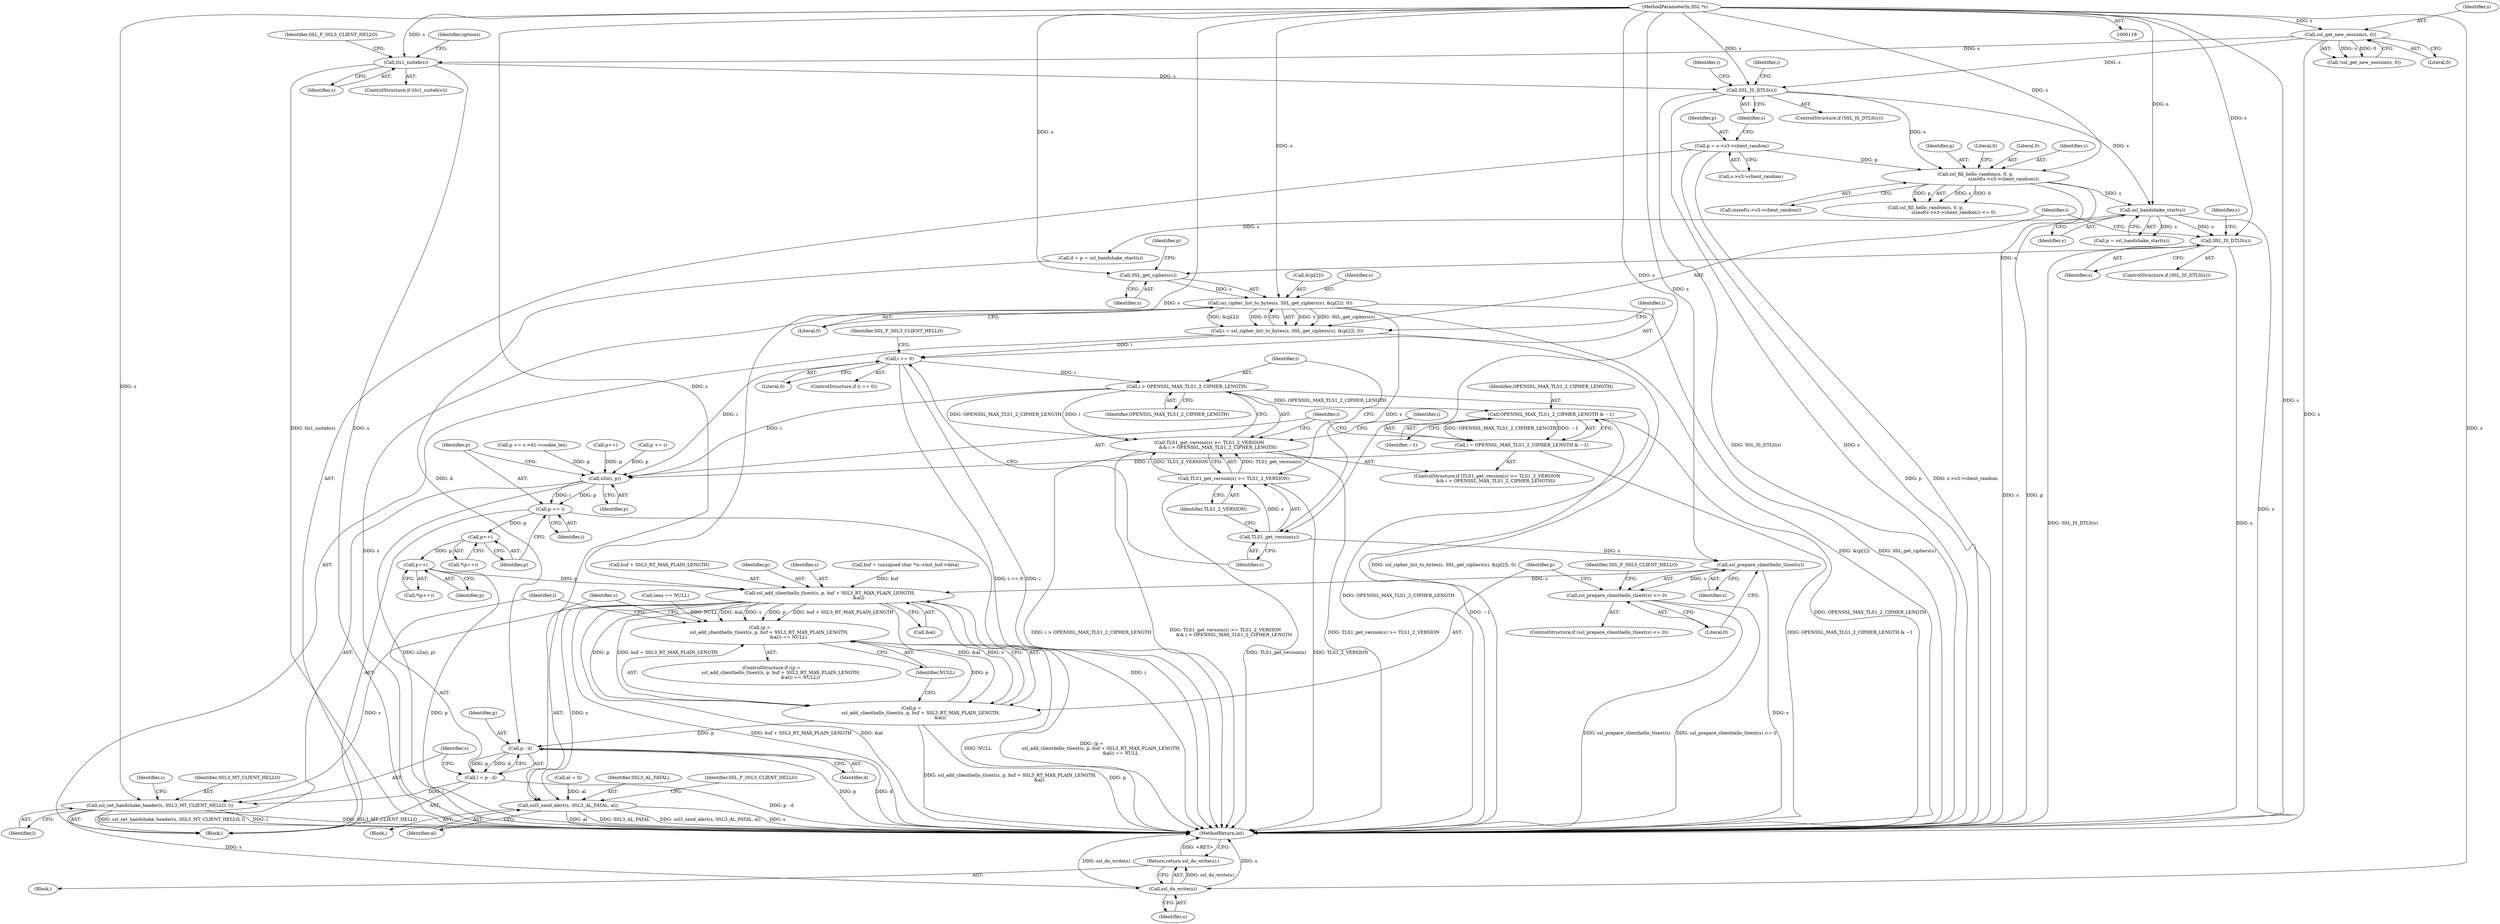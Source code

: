 digraph "0_openssl_e1b568dd2462f7cacf98f3d117936c34e2849a6b@array" {
"1000450" [label="(Call,ssl_cipher_list_to_bytes(s, SSL_get_ciphers(s), &(p[2]), 0))"];
"1000452" [label="(Call,SSL_get_ciphers(s))"];
"1000399" [label="(Call,SSL_IS_DTLS(s))"];
"1000315" [label="(Call,ssl_handshake_start(s))"];
"1000299" [label="(Call,ssl_fill_hello_random(s, 0, p,\n                                       sizeof(s->s3->client_random)))"];
"1000260" [label="(Call,SSL_IS_DTLS(s))"];
"1000178" [label="(Call,ssl_get_new_session(s, 0))"];
"1000119" [label="(MethodParameterIn,SSL *s)"];
"1000203" [label="(Call,tls1_suiteb(s))"];
"1000252" [label="(Call,p = s->s3->client_random)"];
"1000448" [label="(Call,i = ssl_cipher_list_to_bytes(s, SSL_get_ciphers(s), &(p[2]), 0))"];
"1000460" [label="(Call,i == 0)"];
"1000474" [label="(Call,i > OPENSSL_MAX_TLS1_2_CIPHER_LENGTH)"];
"1000469" [label="(Call,TLS1_get_version(s) >= TLS1_2_VERSION\n            && i > OPENSSL_MAX_TLS1_2_CIPHER_LENGTH)"];
"1000479" [label="(Call,OPENSSL_MAX_TLS1_2_CIPHER_LENGTH & ~1)"];
"1000477" [label="(Call,i = OPENSSL_MAX_TLS1_2_CIPHER_LENGTH & ~1)"];
"1000482" [label="(Call,s2n(i, p))"];
"1000485" [label="(Call,p += i)"];
"1000490" [label="(Call,p++)"];
"1000495" [label="(Call,p++)"];
"1000512" [label="(Call,ssl_add_clienthello_tlsext(s, p, buf + SSL3_RT_MAX_PLAIN_LENGTH,\n                                        &al))"];
"1000509" [label="(Call,(p =\n             ssl_add_clienthello_tlsext(s, p, buf + SSL3_RT_MAX_PLAIN_LENGTH,\n                                        &al)) == NULL)"];
"1000510" [label="(Call,p =\n             ssl_add_clienthello_tlsext(s, p, buf + SSL3_RT_MAX_PLAIN_LENGTH,\n                                        &al))"];
"1000532" [label="(Call,p - d)"];
"1000530" [label="(Call,l = p - d)"];
"1000535" [label="(Call,ssl_set_handshake_header(s, SSL3_MT_CLIENT_HELLO, l))"];
"1000545" [label="(Call,ssl_do_write(s))"];
"1000544" [label="(Return,return ssl_do_write(s);)"];
"1000522" [label="(Call,ssl3_send_alert(s, SSL3_AL_FATAL, al))"];
"1000471" [label="(Call,TLS1_get_version(s))"];
"1000470" [label="(Call,TLS1_get_version(s) >= TLS1_2_VERSION)"];
"1000500" [label="(Call,ssl_prepare_clienthello_tlsext(s))"];
"1000499" [label="(Call,ssl_prepare_clienthello_tlsext(s) <= 0)"];
"1000498" [label="(ControlStructure,if (ssl_prepare_clienthello_tlsext(s) <= 0))"];
"1000180" [label="(Literal,0)"];
"1000499" [label="(Call,ssl_prepare_clienthello_tlsext(s) <= 0)"];
"1000520" [label="(Identifier,NULL)"];
"1000177" [label="(Call,!ssl_get_new_session(s, 0))"];
"1000450" [label="(Call,ssl_cipher_list_to_bytes(s, SSL_get_ciphers(s), &(p[2]), 0))"];
"1000479" [label="(Call,OPENSSL_MAX_TLS1_2_CIPHER_LENGTH & ~1)"];
"1000515" [label="(Call,buf + SSL3_RT_MAX_PLAIN_LENGTH)"];
"1000544" [label="(Return,return ssl_do_write(s);)"];
"1000469" [label="(Call,TLS1_get_version(s) >= TLS1_2_VERSION\n            && i > OPENSSL_MAX_TLS1_2_CIPHER_LENGTH)"];
"1000398" [label="(ControlStructure,if (SSL_IS_DTLS(s)))"];
"1000449" [label="(Identifier,i)"];
"1000298" [label="(Call,ssl_fill_hello_random(s, 0, p,\n                                       sizeof(s->s3->client_random)) <= 0)"];
"1000265" [label="(Identifier,i)"];
"1000512" [label="(Call,ssl_add_clienthello_tlsext(s, p, buf + SSL3_RT_MAX_PLAIN_LENGTH,\n                                        &al))"];
"1000253" [label="(Identifier,p)"];
"1000147" [label="(Block,)"];
"1000476" [label="(Identifier,OPENSSL_MAX_TLS1_2_CIPHER_LENGTH)"];
"1000462" [label="(Literal,0)"];
"1000451" [label="(Identifier,s)"];
"1000473" [label="(Identifier,TLS1_2_VERSION)"];
"1000545" [label="(Call,ssl_do_write(s))"];
"1000511" [label="(Identifier,p)"];
"1000496" [label="(Identifier,p)"];
"1000406" [label="(Identifier,s)"];
"1000452" [label="(Call,SSL_get_ciphers(s))"];
"1000212" [label="(Identifier,options)"];
"1000475" [label="(Identifier,i)"];
"1000510" [label="(Call,p =\n             ssl_add_clienthello_tlsext(s, p, buf + SSL3_RT_MAX_PLAIN_LENGTH,\n                                        &al))"];
"1000302" [label="(Identifier,p)"];
"1000156" [label="(Call,sess == NULL)"];
"1000309" [label="(Literal,0)"];
"1000299" [label="(Call,ssl_fill_hello_random(s, 0, p,\n                                       sizeof(s->s3->client_random)))"];
"1000537" [label="(Identifier,SSL3_MT_CLIENT_HELLO)"];
"1000477" [label="(Call,i = OPENSSL_MAX_TLS1_2_CIPHER_LENGTH & ~1)"];
"1000448" [label="(Call,i = ssl_cipher_list_to_bytes(s, SSL_get_ciphers(s), &(p[2]), 0))"];
"1000514" [label="(Identifier,p)"];
"1000494" [label="(Call,*(p++))"];
"1000509" [label="(Call,(p =\n             ssl_add_clienthello_tlsext(s, p, buf + SSL3_RT_MAX_PLAIN_LENGTH,\n                                        &al)) == NULL)"];
"1000399" [label="(Call,SSL_IS_DTLS(s))"];
"1000119" [label="(MethodParameterIn,SSL *s)"];
"1000531" [label="(Identifier,l)"];
"1000127" [label="(Call,al = 0)"];
"1000489" [label="(Call,*(p++))"];
"1000525" [label="(Identifier,al)"];
"1000524" [label="(Identifier,SSL3_AL_FATAL)"];
"1000501" [label="(Identifier,s)"];
"1000459" [label="(ControlStructure,if (i == 0))"];
"1000532" [label="(Call,p - d)"];
"1000481" [label="(Identifier,~1)"];
"1000490" [label="(Call,p++)"];
"1000521" [label="(Block,)"];
"1000261" [label="(Identifier,s)"];
"1000202" [label="(ControlStructure,if (tls1_suiteb(s)))"];
"1000513" [label="(Identifier,s)"];
"1000400" [label="(Identifier,s)"];
"1000301" [label="(Literal,0)"];
"1000470" [label="(Call,TLS1_get_version(s) >= TLS1_2_VERSION)"];
"1000487" [label="(Identifier,i)"];
"1000471" [label="(Call,TLS1_get_version(s))"];
"1000468" [label="(ControlStructure,if (TLS1_get_version(s) >= TLS1_2_VERSION\n            && i > OPENSSL_MAX_TLS1_2_CIPHER_LENGTH))"];
"1000518" [label="(Call,&al)"];
"1000536" [label="(Identifier,s)"];
"1000533" [label="(Identifier,p)"];
"1000259" [label="(ControlStructure,if (SSL_IS_DTLS(s)))"];
"1000456" [label="(Identifier,p)"];
"1000483" [label="(Identifier,i)"];
"1000546" [label="(Identifier,s)"];
"1000486" [label="(Identifier,p)"];
"1000311" [label="(Call,d = p = ssl_handshake_start(s))"];
"1000120" [label="(Block,)"];
"1000485" [label="(Call,p += i)"];
"1000522" [label="(Call,ssl3_send_alert(s, SSL3_AL_FATAL, al))"];
"1000178" [label="(Call,ssl_get_new_session(s, 0))"];
"1000502" [label="(Literal,0)"];
"1000538" [label="(Identifier,l)"];
"1000482" [label="(Call,s2n(i, p))"];
"1000551" [label="(MethodReturn,int)"];
"1000454" [label="(Call,&(p[2]))"];
"1000395" [label="(Call,p += i)"];
"1000207" [label="(Identifier,SSL_F_SSL3_CLIENT_HELLO)"];
"1000530" [label="(Call,l = p - d)"];
"1000260" [label="(Call,SSL_IS_DTLS(s))"];
"1000474" [label="(Call,i > OPENSSL_MAX_TLS1_2_CIPHER_LENGTH)"];
"1000460" [label="(Call,i == 0)"];
"1000252" [label="(Call,p = s->s3->client_random)"];
"1000480" [label="(Identifier,OPENSSL_MAX_TLS1_2_CIPHER_LENGTH)"];
"1000472" [label="(Identifier,s)"];
"1000204" [label="(Identifier,s)"];
"1000303" [label="(Call,sizeof(s->s3->client_random))"];
"1000461" [label="(Identifier,i)"];
"1000453" [label="(Identifier,s)"];
"1000484" [label="(Identifier,p)"];
"1000179" [label="(Identifier,s)"];
"1000500" [label="(Call,ssl_prepare_clienthello_tlsext(s))"];
"1000254" [label="(Call,s->s3->client_random)"];
"1000508" [label="(ControlStructure,if ((p =\n             ssl_add_clienthello_tlsext(s, p, buf + SSL3_RT_MAX_PLAIN_LENGTH,\n                                        &al)) == NULL))"];
"1000535" [label="(Call,ssl_set_handshake_header(s, SSL3_MT_CLIENT_HELLO, l))"];
"1000441" [label="(Call,p += s->d1->cookie_len)"];
"1000534" [label="(Identifier,d)"];
"1000313" [label="(Call,p = ssl_handshake_start(s))"];
"1000541" [label="(Identifier,s)"];
"1000495" [label="(Call,p++)"];
"1000527" [label="(Identifier,SSL_F_SSL3_CLIENT_HELLO)"];
"1000315" [label="(Call,ssl_handshake_start(s))"];
"1000478" [label="(Identifier,i)"];
"1000523" [label="(Identifier,s)"];
"1000300" [label="(Identifier,s)"];
"1000316" [label="(Identifier,s)"];
"1000491" [label="(Identifier,p)"];
"1000458" [label="(Literal,0)"];
"1000293" [label="(Identifier,i)"];
"1000363" [label="(Call,p++)"];
"1000203" [label="(Call,tls1_suiteb(s))"];
"1000505" [label="(Identifier,SSL_F_SSL3_CLIENT_HELLO)"];
"1000465" [label="(Identifier,SSL_F_SSL3_CLIENT_HELLO)"];
"1000132" [label="(Call,buf = (unsigned char *)s->init_buf->data)"];
"1000450" -> "1000448"  [label="AST: "];
"1000450" -> "1000458"  [label="CFG: "];
"1000451" -> "1000450"  [label="AST: "];
"1000452" -> "1000450"  [label="AST: "];
"1000454" -> "1000450"  [label="AST: "];
"1000458" -> "1000450"  [label="AST: "];
"1000448" -> "1000450"  [label="CFG: "];
"1000450" -> "1000551"  [label="DDG: SSL_get_ciphers(s)"];
"1000450" -> "1000551"  [label="DDG: s"];
"1000450" -> "1000551"  [label="DDG: &(p[2])"];
"1000450" -> "1000448"  [label="DDG: s"];
"1000450" -> "1000448"  [label="DDG: SSL_get_ciphers(s)"];
"1000450" -> "1000448"  [label="DDG: &(p[2])"];
"1000450" -> "1000448"  [label="DDG: 0"];
"1000452" -> "1000450"  [label="DDG: s"];
"1000119" -> "1000450"  [label="DDG: s"];
"1000450" -> "1000471"  [label="DDG: s"];
"1000452" -> "1000453"  [label="CFG: "];
"1000453" -> "1000452"  [label="AST: "];
"1000456" -> "1000452"  [label="CFG: "];
"1000399" -> "1000452"  [label="DDG: s"];
"1000119" -> "1000452"  [label="DDG: s"];
"1000399" -> "1000398"  [label="AST: "];
"1000399" -> "1000400"  [label="CFG: "];
"1000400" -> "1000399"  [label="AST: "];
"1000406" -> "1000399"  [label="CFG: "];
"1000449" -> "1000399"  [label="CFG: "];
"1000399" -> "1000551"  [label="DDG: s"];
"1000399" -> "1000551"  [label="DDG: SSL_IS_DTLS(s)"];
"1000315" -> "1000399"  [label="DDG: s"];
"1000119" -> "1000399"  [label="DDG: s"];
"1000315" -> "1000313"  [label="AST: "];
"1000315" -> "1000316"  [label="CFG: "];
"1000316" -> "1000315"  [label="AST: "];
"1000313" -> "1000315"  [label="CFG: "];
"1000315" -> "1000551"  [label="DDG: s"];
"1000315" -> "1000311"  [label="DDG: s"];
"1000315" -> "1000313"  [label="DDG: s"];
"1000299" -> "1000315"  [label="DDG: s"];
"1000260" -> "1000315"  [label="DDG: s"];
"1000119" -> "1000315"  [label="DDG: s"];
"1000299" -> "1000298"  [label="AST: "];
"1000299" -> "1000303"  [label="CFG: "];
"1000300" -> "1000299"  [label="AST: "];
"1000301" -> "1000299"  [label="AST: "];
"1000302" -> "1000299"  [label="AST: "];
"1000303" -> "1000299"  [label="AST: "];
"1000309" -> "1000299"  [label="CFG: "];
"1000299" -> "1000551"  [label="DDG: p"];
"1000299" -> "1000551"  [label="DDG: s"];
"1000299" -> "1000298"  [label="DDG: s"];
"1000299" -> "1000298"  [label="DDG: 0"];
"1000299" -> "1000298"  [label="DDG: p"];
"1000260" -> "1000299"  [label="DDG: s"];
"1000119" -> "1000299"  [label="DDG: s"];
"1000252" -> "1000299"  [label="DDG: p"];
"1000260" -> "1000259"  [label="AST: "];
"1000260" -> "1000261"  [label="CFG: "];
"1000261" -> "1000260"  [label="AST: "];
"1000265" -> "1000260"  [label="CFG: "];
"1000293" -> "1000260"  [label="CFG: "];
"1000260" -> "1000551"  [label="DDG: SSL_IS_DTLS(s)"];
"1000260" -> "1000551"  [label="DDG: s"];
"1000178" -> "1000260"  [label="DDG: s"];
"1000203" -> "1000260"  [label="DDG: s"];
"1000119" -> "1000260"  [label="DDG: s"];
"1000178" -> "1000177"  [label="AST: "];
"1000178" -> "1000180"  [label="CFG: "];
"1000179" -> "1000178"  [label="AST: "];
"1000180" -> "1000178"  [label="AST: "];
"1000177" -> "1000178"  [label="CFG: "];
"1000178" -> "1000551"  [label="DDG: s"];
"1000178" -> "1000177"  [label="DDG: s"];
"1000178" -> "1000177"  [label="DDG: 0"];
"1000119" -> "1000178"  [label="DDG: s"];
"1000178" -> "1000203"  [label="DDG: s"];
"1000119" -> "1000118"  [label="AST: "];
"1000119" -> "1000551"  [label="DDG: s"];
"1000119" -> "1000203"  [label="DDG: s"];
"1000119" -> "1000471"  [label="DDG: s"];
"1000119" -> "1000500"  [label="DDG: s"];
"1000119" -> "1000512"  [label="DDG: s"];
"1000119" -> "1000522"  [label="DDG: s"];
"1000119" -> "1000535"  [label="DDG: s"];
"1000119" -> "1000545"  [label="DDG: s"];
"1000203" -> "1000202"  [label="AST: "];
"1000203" -> "1000204"  [label="CFG: "];
"1000204" -> "1000203"  [label="AST: "];
"1000207" -> "1000203"  [label="CFG: "];
"1000212" -> "1000203"  [label="CFG: "];
"1000203" -> "1000551"  [label="DDG: tls1_suiteb(s)"];
"1000203" -> "1000551"  [label="DDG: s"];
"1000252" -> "1000147"  [label="AST: "];
"1000252" -> "1000254"  [label="CFG: "];
"1000253" -> "1000252"  [label="AST: "];
"1000254" -> "1000252"  [label="AST: "];
"1000261" -> "1000252"  [label="CFG: "];
"1000252" -> "1000551"  [label="DDG: p"];
"1000252" -> "1000551"  [label="DDG: s->s3->client_random"];
"1000448" -> "1000147"  [label="AST: "];
"1000449" -> "1000448"  [label="AST: "];
"1000461" -> "1000448"  [label="CFG: "];
"1000448" -> "1000551"  [label="DDG: ssl_cipher_list_to_bytes(s, SSL_get_ciphers(s), &(p[2]), 0)"];
"1000448" -> "1000460"  [label="DDG: i"];
"1000460" -> "1000459"  [label="AST: "];
"1000460" -> "1000462"  [label="CFG: "];
"1000461" -> "1000460"  [label="AST: "];
"1000462" -> "1000460"  [label="AST: "];
"1000465" -> "1000460"  [label="CFG: "];
"1000472" -> "1000460"  [label="CFG: "];
"1000460" -> "1000551"  [label="DDG: i == 0"];
"1000460" -> "1000551"  [label="DDG: i"];
"1000460" -> "1000474"  [label="DDG: i"];
"1000460" -> "1000482"  [label="DDG: i"];
"1000474" -> "1000469"  [label="AST: "];
"1000474" -> "1000476"  [label="CFG: "];
"1000475" -> "1000474"  [label="AST: "];
"1000476" -> "1000474"  [label="AST: "];
"1000469" -> "1000474"  [label="CFG: "];
"1000474" -> "1000551"  [label="DDG: OPENSSL_MAX_TLS1_2_CIPHER_LENGTH"];
"1000474" -> "1000469"  [label="DDG: i"];
"1000474" -> "1000469"  [label="DDG: OPENSSL_MAX_TLS1_2_CIPHER_LENGTH"];
"1000474" -> "1000479"  [label="DDG: OPENSSL_MAX_TLS1_2_CIPHER_LENGTH"];
"1000474" -> "1000482"  [label="DDG: i"];
"1000469" -> "1000468"  [label="AST: "];
"1000469" -> "1000470"  [label="CFG: "];
"1000470" -> "1000469"  [label="AST: "];
"1000478" -> "1000469"  [label="CFG: "];
"1000483" -> "1000469"  [label="CFG: "];
"1000469" -> "1000551"  [label="DDG: i > OPENSSL_MAX_TLS1_2_CIPHER_LENGTH"];
"1000469" -> "1000551"  [label="DDG: TLS1_get_version(s) >= TLS1_2_VERSION\n            && i > OPENSSL_MAX_TLS1_2_CIPHER_LENGTH"];
"1000469" -> "1000551"  [label="DDG: TLS1_get_version(s) >= TLS1_2_VERSION"];
"1000470" -> "1000469"  [label="DDG: TLS1_get_version(s)"];
"1000470" -> "1000469"  [label="DDG: TLS1_2_VERSION"];
"1000479" -> "1000477"  [label="AST: "];
"1000479" -> "1000481"  [label="CFG: "];
"1000480" -> "1000479"  [label="AST: "];
"1000481" -> "1000479"  [label="AST: "];
"1000477" -> "1000479"  [label="CFG: "];
"1000479" -> "1000551"  [label="DDG: OPENSSL_MAX_TLS1_2_CIPHER_LENGTH"];
"1000479" -> "1000551"  [label="DDG: ~1"];
"1000479" -> "1000477"  [label="DDG: OPENSSL_MAX_TLS1_2_CIPHER_LENGTH"];
"1000479" -> "1000477"  [label="DDG: ~1"];
"1000477" -> "1000468"  [label="AST: "];
"1000478" -> "1000477"  [label="AST: "];
"1000483" -> "1000477"  [label="CFG: "];
"1000477" -> "1000551"  [label="DDG: OPENSSL_MAX_TLS1_2_CIPHER_LENGTH & ~1"];
"1000477" -> "1000482"  [label="DDG: i"];
"1000482" -> "1000147"  [label="AST: "];
"1000482" -> "1000484"  [label="CFG: "];
"1000483" -> "1000482"  [label="AST: "];
"1000484" -> "1000482"  [label="AST: "];
"1000486" -> "1000482"  [label="CFG: "];
"1000482" -> "1000551"  [label="DDG: s2n(i, p)"];
"1000395" -> "1000482"  [label="DDG: p"];
"1000441" -> "1000482"  [label="DDG: p"];
"1000363" -> "1000482"  [label="DDG: p"];
"1000482" -> "1000485"  [label="DDG: i"];
"1000482" -> "1000485"  [label="DDG: p"];
"1000485" -> "1000147"  [label="AST: "];
"1000485" -> "1000487"  [label="CFG: "];
"1000486" -> "1000485"  [label="AST: "];
"1000487" -> "1000485"  [label="AST: "];
"1000491" -> "1000485"  [label="CFG: "];
"1000485" -> "1000551"  [label="DDG: i"];
"1000485" -> "1000490"  [label="DDG: p"];
"1000490" -> "1000489"  [label="AST: "];
"1000490" -> "1000491"  [label="CFG: "];
"1000491" -> "1000490"  [label="AST: "];
"1000489" -> "1000490"  [label="CFG: "];
"1000490" -> "1000495"  [label="DDG: p"];
"1000495" -> "1000494"  [label="AST: "];
"1000495" -> "1000496"  [label="CFG: "];
"1000496" -> "1000495"  [label="AST: "];
"1000494" -> "1000495"  [label="CFG: "];
"1000495" -> "1000551"  [label="DDG: p"];
"1000495" -> "1000512"  [label="DDG: p"];
"1000512" -> "1000510"  [label="AST: "];
"1000512" -> "1000518"  [label="CFG: "];
"1000513" -> "1000512"  [label="AST: "];
"1000514" -> "1000512"  [label="AST: "];
"1000515" -> "1000512"  [label="AST: "];
"1000518" -> "1000512"  [label="AST: "];
"1000510" -> "1000512"  [label="CFG: "];
"1000512" -> "1000551"  [label="DDG: buf + SSL3_RT_MAX_PLAIN_LENGTH"];
"1000512" -> "1000551"  [label="DDG: &al"];
"1000512" -> "1000509"  [label="DDG: s"];
"1000512" -> "1000509"  [label="DDG: p"];
"1000512" -> "1000509"  [label="DDG: buf + SSL3_RT_MAX_PLAIN_LENGTH"];
"1000512" -> "1000509"  [label="DDG: &al"];
"1000512" -> "1000510"  [label="DDG: s"];
"1000512" -> "1000510"  [label="DDG: p"];
"1000512" -> "1000510"  [label="DDG: buf + SSL3_RT_MAX_PLAIN_LENGTH"];
"1000512" -> "1000510"  [label="DDG: &al"];
"1000500" -> "1000512"  [label="DDG: s"];
"1000132" -> "1000512"  [label="DDG: buf"];
"1000512" -> "1000522"  [label="DDG: s"];
"1000512" -> "1000535"  [label="DDG: s"];
"1000509" -> "1000508"  [label="AST: "];
"1000509" -> "1000520"  [label="CFG: "];
"1000510" -> "1000509"  [label="AST: "];
"1000520" -> "1000509"  [label="AST: "];
"1000523" -> "1000509"  [label="CFG: "];
"1000531" -> "1000509"  [label="CFG: "];
"1000509" -> "1000551"  [label="DDG: NULL"];
"1000509" -> "1000551"  [label="DDG: (p =\n             ssl_add_clienthello_tlsext(s, p, buf + SSL3_RT_MAX_PLAIN_LENGTH,\n                                        &al)) == NULL"];
"1000510" -> "1000509"  [label="DDG: p"];
"1000156" -> "1000509"  [label="DDG: NULL"];
"1000511" -> "1000510"  [label="AST: "];
"1000520" -> "1000510"  [label="CFG: "];
"1000510" -> "1000551"  [label="DDG: p"];
"1000510" -> "1000551"  [label="DDG: ssl_add_clienthello_tlsext(s, p, buf + SSL3_RT_MAX_PLAIN_LENGTH,\n                                        &al)"];
"1000510" -> "1000532"  [label="DDG: p"];
"1000532" -> "1000530"  [label="AST: "];
"1000532" -> "1000534"  [label="CFG: "];
"1000533" -> "1000532"  [label="AST: "];
"1000534" -> "1000532"  [label="AST: "];
"1000530" -> "1000532"  [label="CFG: "];
"1000532" -> "1000551"  [label="DDG: p"];
"1000532" -> "1000551"  [label="DDG: d"];
"1000532" -> "1000530"  [label="DDG: p"];
"1000532" -> "1000530"  [label="DDG: d"];
"1000311" -> "1000532"  [label="DDG: d"];
"1000530" -> "1000147"  [label="AST: "];
"1000531" -> "1000530"  [label="AST: "];
"1000536" -> "1000530"  [label="CFG: "];
"1000530" -> "1000551"  [label="DDG: p - d"];
"1000530" -> "1000535"  [label="DDG: l"];
"1000535" -> "1000147"  [label="AST: "];
"1000535" -> "1000538"  [label="CFG: "];
"1000536" -> "1000535"  [label="AST: "];
"1000537" -> "1000535"  [label="AST: "];
"1000538" -> "1000535"  [label="AST: "];
"1000541" -> "1000535"  [label="CFG: "];
"1000535" -> "1000551"  [label="DDG: ssl_set_handshake_header(s, SSL3_MT_CLIENT_HELLO, l)"];
"1000535" -> "1000551"  [label="DDG: l"];
"1000535" -> "1000551"  [label="DDG: SSL3_MT_CLIENT_HELLO"];
"1000535" -> "1000545"  [label="DDG: s"];
"1000545" -> "1000544"  [label="AST: "];
"1000545" -> "1000546"  [label="CFG: "];
"1000546" -> "1000545"  [label="AST: "];
"1000544" -> "1000545"  [label="CFG: "];
"1000545" -> "1000551"  [label="DDG: s"];
"1000545" -> "1000551"  [label="DDG: ssl_do_write(s)"];
"1000545" -> "1000544"  [label="DDG: ssl_do_write(s)"];
"1000544" -> "1000120"  [label="AST: "];
"1000551" -> "1000544"  [label="CFG: "];
"1000544" -> "1000551"  [label="DDG: <RET>"];
"1000522" -> "1000521"  [label="AST: "];
"1000522" -> "1000525"  [label="CFG: "];
"1000523" -> "1000522"  [label="AST: "];
"1000524" -> "1000522"  [label="AST: "];
"1000525" -> "1000522"  [label="AST: "];
"1000527" -> "1000522"  [label="CFG: "];
"1000522" -> "1000551"  [label="DDG: al"];
"1000522" -> "1000551"  [label="DDG: SSL3_AL_FATAL"];
"1000522" -> "1000551"  [label="DDG: ssl3_send_alert(s, SSL3_AL_FATAL, al)"];
"1000522" -> "1000551"  [label="DDG: s"];
"1000127" -> "1000522"  [label="DDG: al"];
"1000471" -> "1000470"  [label="AST: "];
"1000471" -> "1000472"  [label="CFG: "];
"1000472" -> "1000471"  [label="AST: "];
"1000473" -> "1000471"  [label="CFG: "];
"1000471" -> "1000470"  [label="DDG: s"];
"1000471" -> "1000500"  [label="DDG: s"];
"1000470" -> "1000473"  [label="CFG: "];
"1000473" -> "1000470"  [label="AST: "];
"1000475" -> "1000470"  [label="CFG: "];
"1000470" -> "1000551"  [label="DDG: TLS1_2_VERSION"];
"1000470" -> "1000551"  [label="DDG: TLS1_get_version(s)"];
"1000500" -> "1000499"  [label="AST: "];
"1000500" -> "1000501"  [label="CFG: "];
"1000501" -> "1000500"  [label="AST: "];
"1000502" -> "1000500"  [label="CFG: "];
"1000500" -> "1000551"  [label="DDG: s"];
"1000500" -> "1000499"  [label="DDG: s"];
"1000499" -> "1000498"  [label="AST: "];
"1000499" -> "1000502"  [label="CFG: "];
"1000502" -> "1000499"  [label="AST: "];
"1000505" -> "1000499"  [label="CFG: "];
"1000511" -> "1000499"  [label="CFG: "];
"1000499" -> "1000551"  [label="DDG: ssl_prepare_clienthello_tlsext(s) <= 0"];
"1000499" -> "1000551"  [label="DDG: ssl_prepare_clienthello_tlsext(s)"];
}
